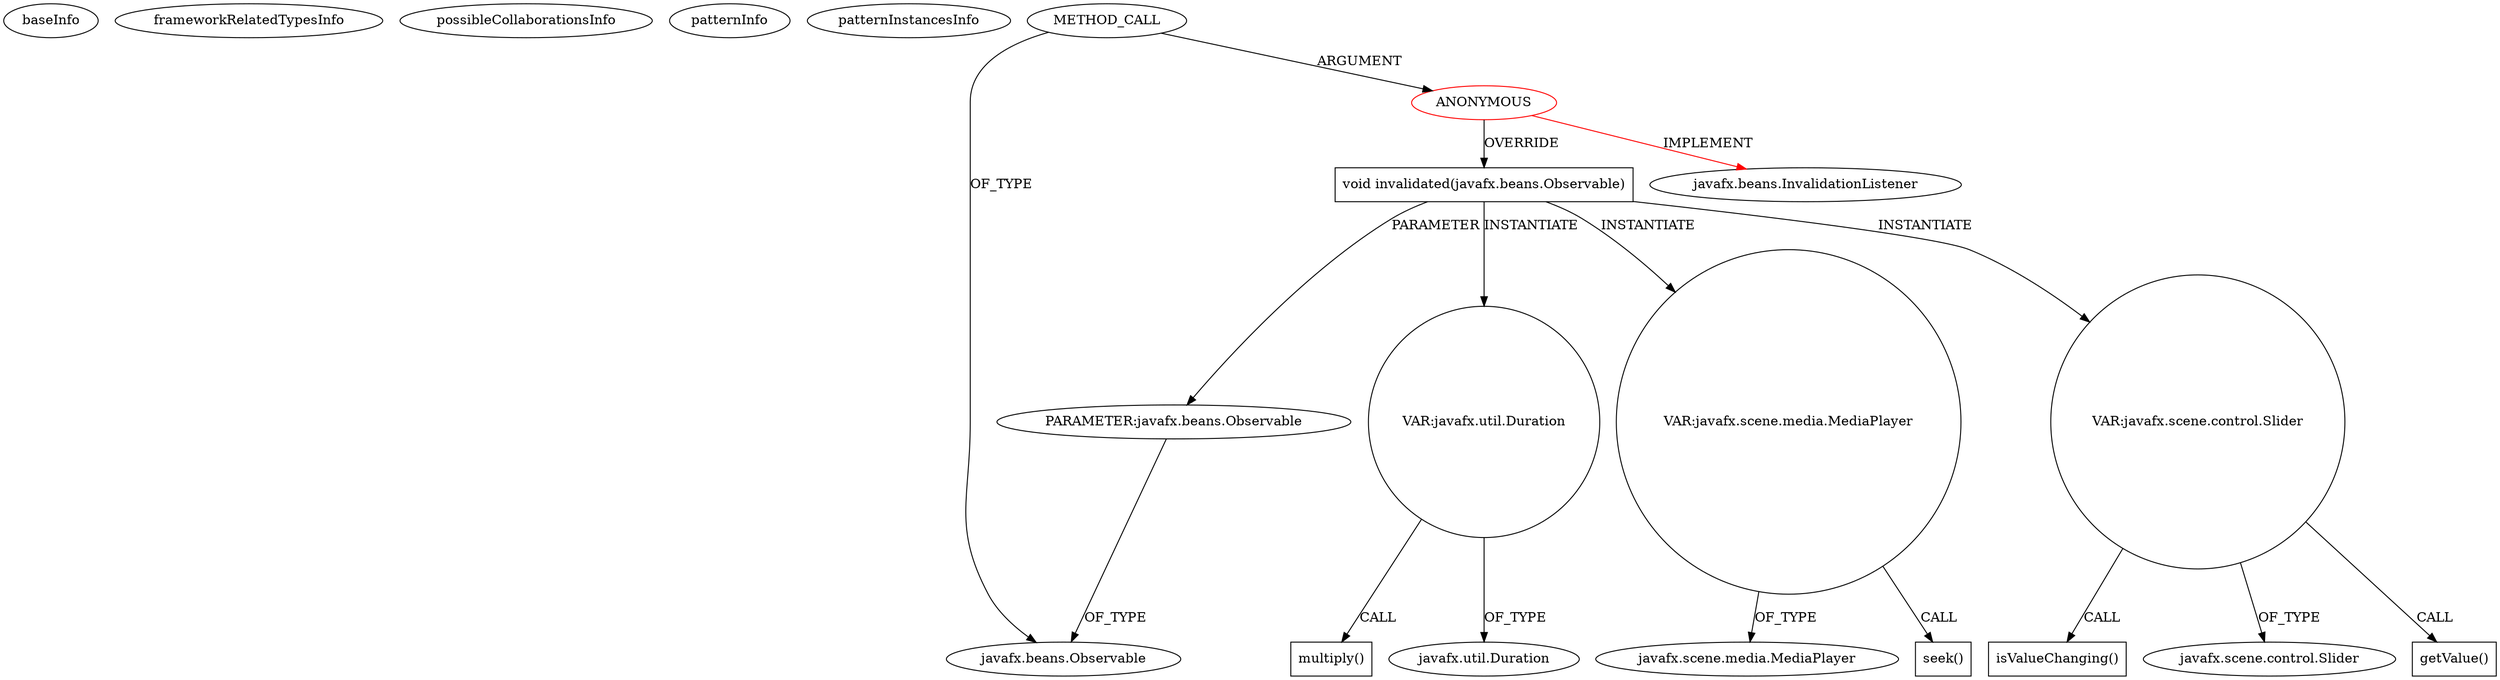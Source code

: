 digraph {
baseInfo[graphId=1592,category="pattern",isAnonymous=true,possibleRelation=false]
frameworkRelatedTypesInfo[0="javafx.beans.InvalidationListener"]
possibleCollaborationsInfo[]
patternInfo[frequency=2.0,patternRootClient=0]
patternInstancesInfo[0="Williamgood-CST517-VR~/Williamgood-CST517-VR/CST517-VR-master/src/MediaControl.java~void MediaControl(javafx.scene.media.MediaPlayer)~1608",1="jackpaparian-FRED_Navigator_Classroom~/jackpaparian-FRED_Navigator_Classroom/FRED_Navigator_Classroom-master/JavaFX Code/FREDNavigatorTopic1/src/frednavigatortopic1/MediaControl.java~void MediaControl(javafx.scene.media.MediaPlayer)~3236"]
3[label="javafx.beans.Observable",vertexType="FRAMEWORK_INTERFACE_TYPE",isFrameworkType=false]
5[label="PARAMETER:javafx.beans.Observable",vertexType="PARAMETER_DECLARATION",isFrameworkType=false]
2[label="METHOD_CALL",vertexType="OUTSIDE_CALL",isFrameworkType=false]
0[label="ANONYMOUS",vertexType="ROOT_ANONYMOUS_DECLARATION",isFrameworkType=false,color=red]
4[label="void invalidated(javafx.beans.Observable)",vertexType="OVERRIDING_METHOD_DECLARATION",isFrameworkType=false,shape=box]
13[label="VAR:javafx.util.Duration",vertexType="VARIABLE_EXPRESION",isFrameworkType=false,shape=circle]
14[label="multiply()",vertexType="INSIDE_CALL",isFrameworkType=false,shape=box]
1[label="javafx.beans.InvalidationListener",vertexType="FRAMEWORK_INTERFACE_TYPE",isFrameworkType=false]
15[label="javafx.util.Duration",vertexType="FRAMEWORK_CLASS_TYPE",isFrameworkType=false]
10[label="VAR:javafx.scene.media.MediaPlayer",vertexType="VARIABLE_EXPRESION",isFrameworkType=false,shape=circle]
12[label="javafx.scene.media.MediaPlayer",vertexType="FRAMEWORK_CLASS_TYPE",isFrameworkType=false]
11[label="seek()",vertexType="INSIDE_CALL",isFrameworkType=false,shape=box]
7[label="VAR:javafx.scene.control.Slider",vertexType="VARIABLE_EXPRESION",isFrameworkType=false,shape=circle]
8[label="isValueChanging()",vertexType="INSIDE_CALL",isFrameworkType=false,shape=box]
9[label="javafx.scene.control.Slider",vertexType="FRAMEWORK_CLASS_TYPE",isFrameworkType=false]
17[label="getValue()",vertexType="INSIDE_CALL",isFrameworkType=false,shape=box]
7->8[label="CALL"]
2->0[label="ARGUMENT"]
2->3[label="OF_TYPE"]
4->13[label="INSTANTIATE"]
0->4[label="OVERRIDE"]
7->17[label="CALL"]
4->7[label="INSTANTIATE"]
10->12[label="OF_TYPE"]
4->5[label="PARAMETER"]
0->1[label="IMPLEMENT",color=red]
4->10[label="INSTANTIATE"]
5->3[label="OF_TYPE"]
13->15[label="OF_TYPE"]
7->9[label="OF_TYPE"]
13->14[label="CALL"]
10->11[label="CALL"]
}
